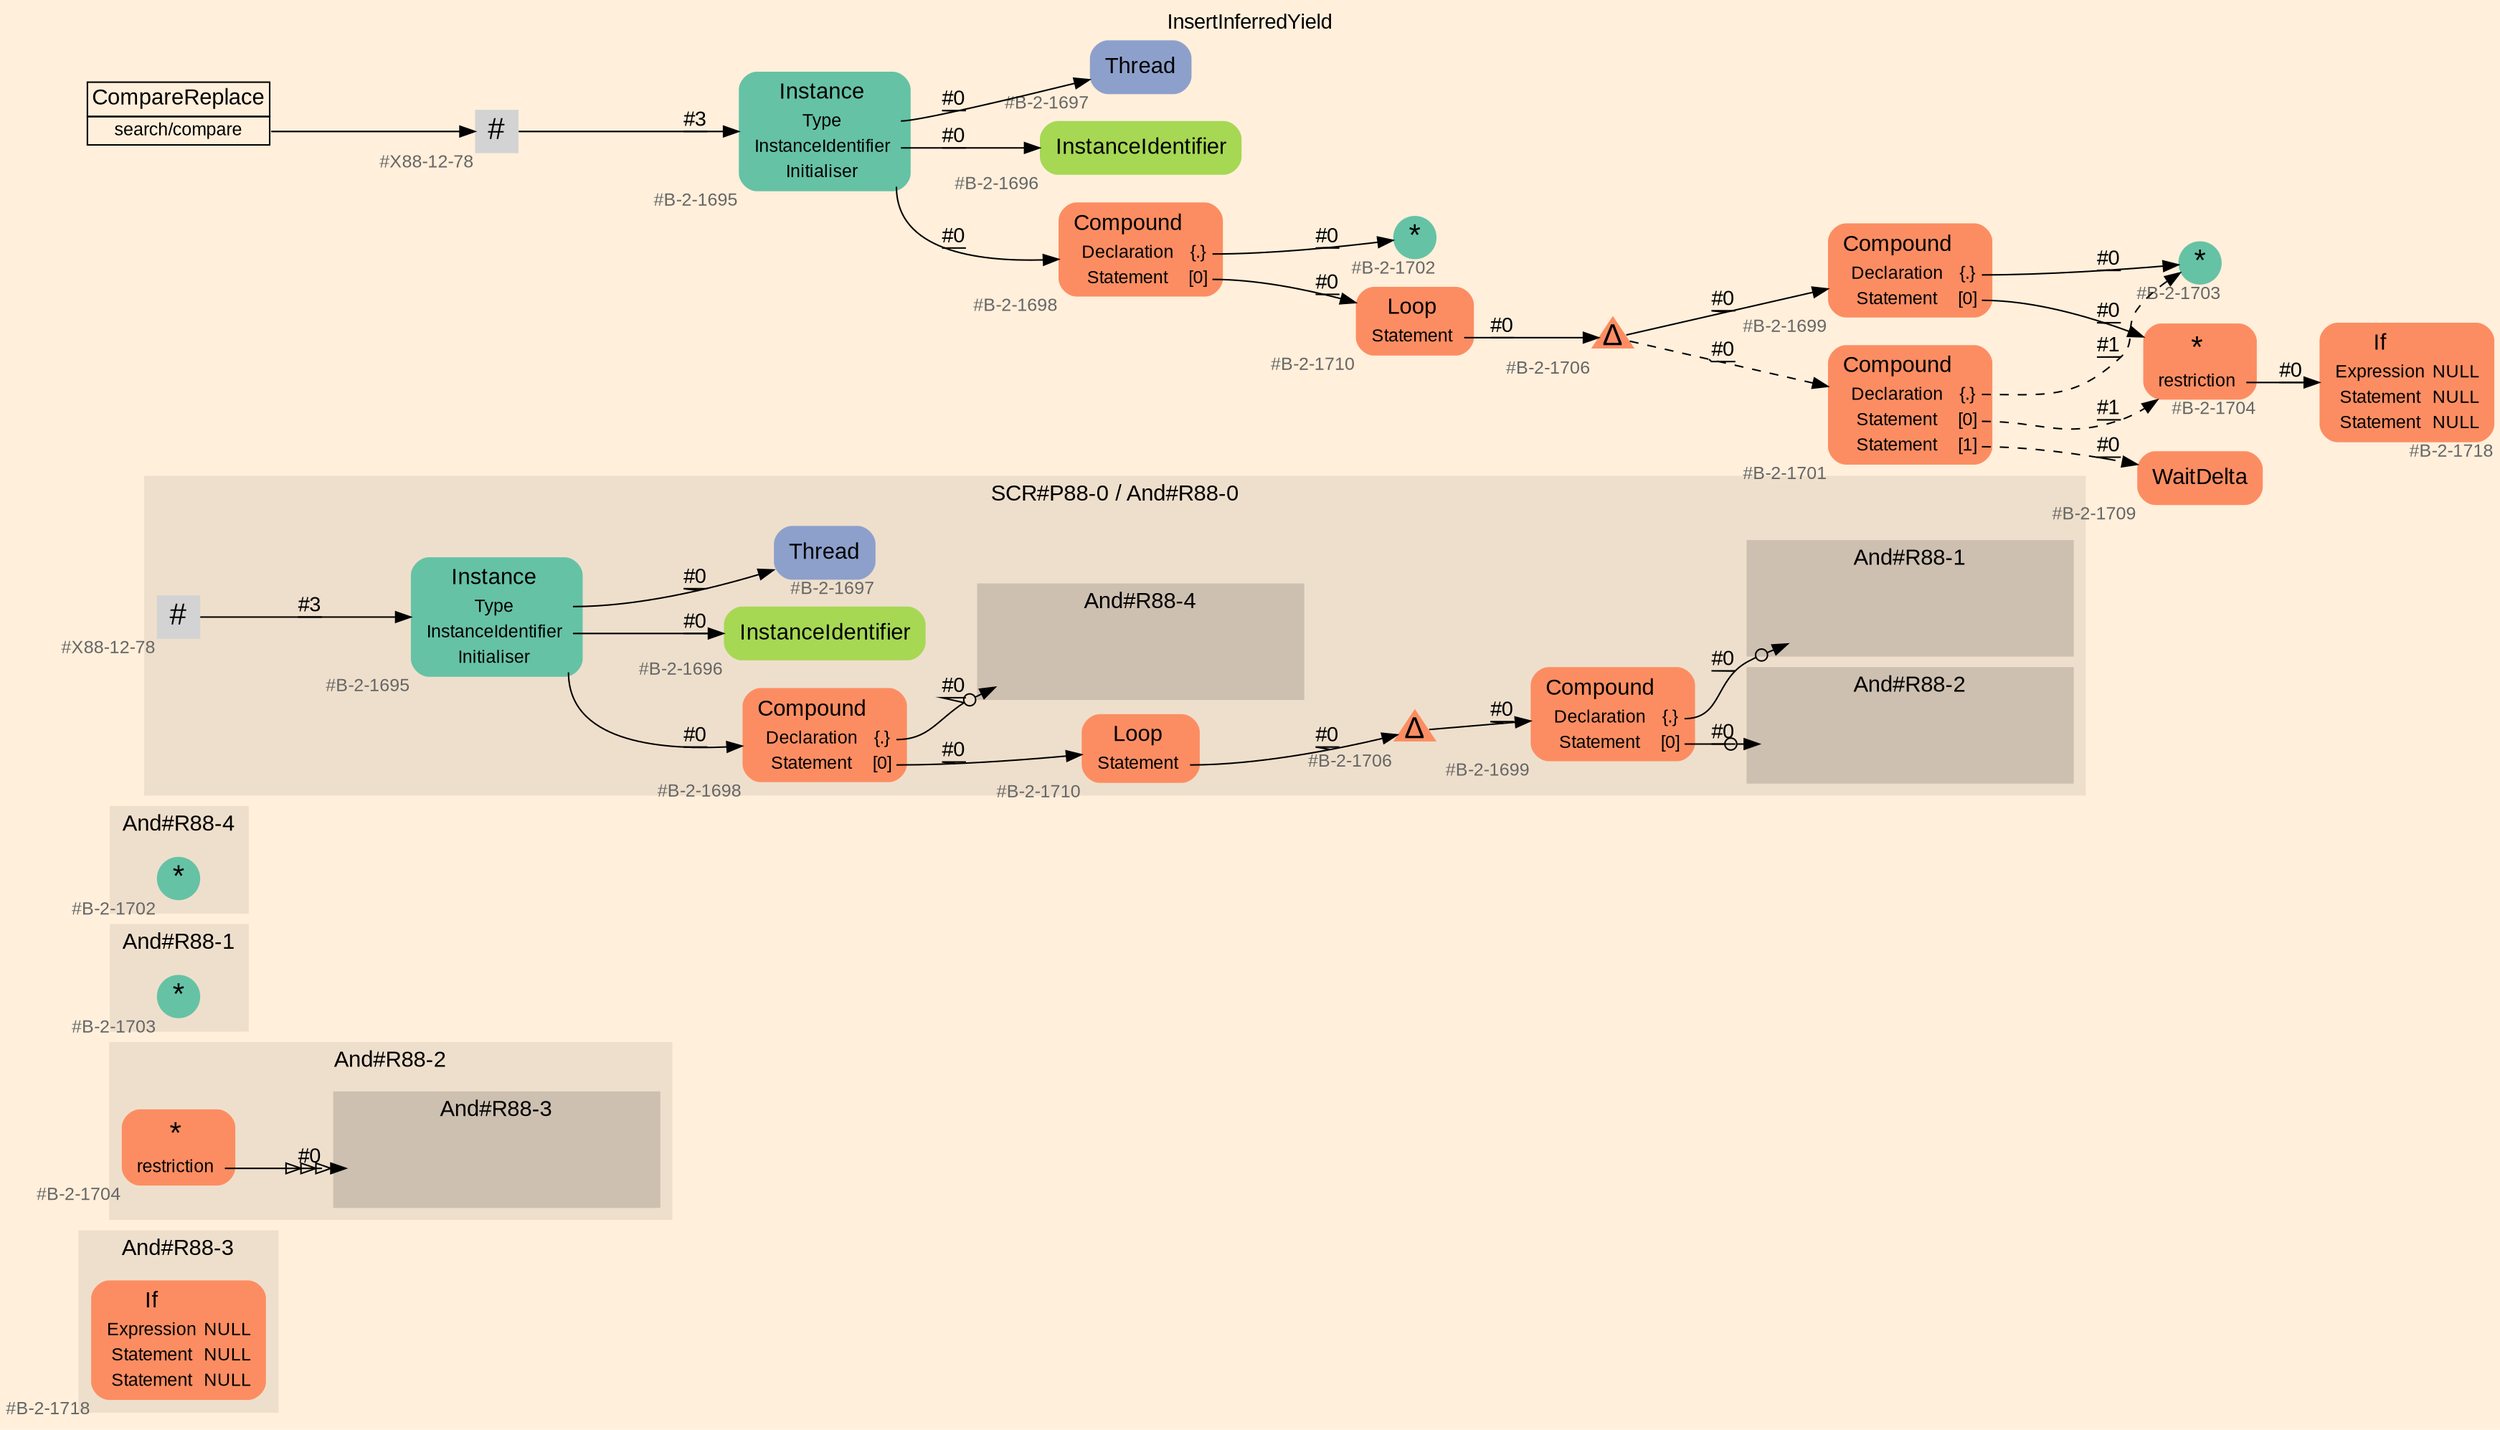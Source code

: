digraph "InsertInferredYield" {
label = "InsertInferredYield"
labelloc = t
graph [
    rankdir = "LR"
    ranksep = 0.3
    bgcolor = antiquewhite1
    color = black
    fontcolor = black
    fontname = "Arial"
];
node [
    fontname = "Arial"
];
edge [
    fontname = "Arial"
];

// -------------------- figure And#R88-3 --------------------
// -------- region And#R88-3 ----------
subgraph "clusterAnd#R88-3" {
    label = "And#R88-3"
    style = "filled"
    color = antiquewhite2
    fontsize = "15"
    // -------- block And#R88-3/#B-2-1718 ----------
    "And#R88-3/#B-2-1718" [
        fillcolor = "/set28/2"
        xlabel = "#B-2-1718"
        fontsize = "12"
        fontcolor = grey40
        shape = "plaintext"
        label = <<TABLE BORDER="0" CELLBORDER="0" CELLSPACING="0">
         <TR><TD><FONT COLOR="black" POINT-SIZE="15">If</FONT></TD></TR>
         <TR><TD><FONT COLOR="black" POINT-SIZE="12">Expression</FONT></TD><TD PORT="port0"><FONT COLOR="black" POINT-SIZE="12">NULL</FONT></TD></TR>
         <TR><TD><FONT COLOR="black" POINT-SIZE="12">Statement</FONT></TD><TD PORT="port1"><FONT COLOR="black" POINT-SIZE="12">NULL</FONT></TD></TR>
         <TR><TD><FONT COLOR="black" POINT-SIZE="12">Statement</FONT></TD><TD PORT="port2"><FONT COLOR="black" POINT-SIZE="12">NULL</FONT></TD></TR>
        </TABLE>>
        style = "rounded,filled"
    ];
    
}


// -------------------- figure And#R88-2 --------------------
// -------- region And#R88-2 ----------
subgraph "clusterAnd#R88-2" {
    label = "And#R88-2"
    style = "filled"
    color = antiquewhite2
    fontsize = "15"
    // -------- block And#R88-2/#B-2-1704 ----------
    "And#R88-2/#B-2-1704" [
        fillcolor = "/set28/2"
        xlabel = "#B-2-1704"
        fontsize = "12"
        fontcolor = grey40
        shape = "plaintext"
        label = <<TABLE BORDER="0" CELLBORDER="0" CELLSPACING="0">
         <TR><TD><FONT COLOR="black" POINT-SIZE="20">*</FONT></TD></TR>
         <TR><TD><FONT COLOR="black" POINT-SIZE="12">restriction</FONT></TD><TD PORT="port0"></TD></TR>
        </TABLE>>
        style = "rounded,filled"
    ];
    
    // -------- region And#R88-2/And#R88-3 ----------
    subgraph "clusterAnd#R88-2/And#R88-3" {
        label = "And#R88-3"
        style = "filled"
        color = antiquewhite3
        fontsize = "15"
        // -------- block And#R88-2/And#R88-3/#B-2-1718 ----------
        "And#R88-2/And#R88-3/#B-2-1718" [
            fillcolor = "/set28/2"
            xlabel = "#B-2-1718"
            fontsize = "12"
            fontcolor = grey40
            shape = "none"
            style = "invisible"
        ];
        
    }
    
}

"And#R88-2/#B-2-1704":port0 -> "And#R88-2/And#R88-3/#B-2-1718" [
    arrowhead="normalonormalonormalonormal"
    label = "#0"
    decorate = true
    color = black
    fontcolor = black
];


// -------------------- figure And#R88-1 --------------------
// -------- region And#R88-1 ----------
subgraph "clusterAnd#R88-1" {
    label = "And#R88-1"
    style = "filled"
    color = antiquewhite2
    fontsize = "15"
    // -------- block And#R88-1/#B-2-1703 ----------
    "And#R88-1/#B-2-1703" [
        fillcolor = "/set28/1"
        xlabel = "#B-2-1703"
        fontsize = "12"
        fontcolor = grey40
        shape = "circle"
        label = <<FONT COLOR="black" POINT-SIZE="20">*</FONT>>
        style = "filled"
        penwidth = 0.0
        fixedsize = true
        width = 0.4
        height = 0.4
    ];
    
}


// -------------------- figure And#R88-4 --------------------
// -------- region And#R88-4 ----------
subgraph "clusterAnd#R88-4" {
    label = "And#R88-4"
    style = "filled"
    color = antiquewhite2
    fontsize = "15"
    // -------- block And#R88-4/#B-2-1702 ----------
    "And#R88-4/#B-2-1702" [
        fillcolor = "/set28/1"
        xlabel = "#B-2-1702"
        fontsize = "12"
        fontcolor = grey40
        shape = "circle"
        label = <<FONT COLOR="black" POINT-SIZE="20">*</FONT>>
        style = "filled"
        penwidth = 0.0
        fixedsize = true
        width = 0.4
        height = 0.4
    ];
    
}


// -------------------- figure And#R88-0 --------------------
// -------- region And#R88-0 ----------
subgraph "clusterAnd#R88-0" {
    label = "SCR#P88-0 / And#R88-0"
    style = "filled"
    color = antiquewhite2
    fontsize = "15"
    // -------- block And#R88-0/#B-2-1699 ----------
    "And#R88-0/#B-2-1699" [
        fillcolor = "/set28/2"
        xlabel = "#B-2-1699"
        fontsize = "12"
        fontcolor = grey40
        shape = "plaintext"
        label = <<TABLE BORDER="0" CELLBORDER="0" CELLSPACING="0">
         <TR><TD><FONT COLOR="black" POINT-SIZE="15">Compound</FONT></TD></TR>
         <TR><TD><FONT COLOR="black" POINT-SIZE="12">Declaration</FONT></TD><TD PORT="port0"><FONT COLOR="black" POINT-SIZE="12">{.}</FONT></TD></TR>
         <TR><TD><FONT COLOR="black" POINT-SIZE="12">Statement</FONT></TD><TD PORT="port1"><FONT COLOR="black" POINT-SIZE="12">[0]</FONT></TD></TR>
        </TABLE>>
        style = "rounded,filled"
    ];
    
    // -------- block And#R88-0/#B-2-1697 ----------
    "And#R88-0/#B-2-1697" [
        fillcolor = "/set28/3"
        xlabel = "#B-2-1697"
        fontsize = "12"
        fontcolor = grey40
        shape = "plaintext"
        label = <<TABLE BORDER="0" CELLBORDER="0" CELLSPACING="0">
         <TR><TD><FONT COLOR="black" POINT-SIZE="15">Thread</FONT></TD></TR>
        </TABLE>>
        style = "rounded,filled"
    ];
    
    // -------- block And#R88-0/#X88-12-78 ----------
    "And#R88-0/#X88-12-78" [
        xlabel = "#X88-12-78"
        fontsize = "12"
        fontcolor = grey40
        shape = "square"
        label = <<FONT COLOR="black" POINT-SIZE="20">#</FONT>>
        style = "filled"
        penwidth = 0.0
        fixedsize = true
        width = 0.4
        height = 0.4
    ];
    
    // -------- block And#R88-0/#B-2-1695 ----------
    "And#R88-0/#B-2-1695" [
        fillcolor = "/set28/1"
        xlabel = "#B-2-1695"
        fontsize = "12"
        fontcolor = grey40
        shape = "plaintext"
        label = <<TABLE BORDER="0" CELLBORDER="0" CELLSPACING="0">
         <TR><TD><FONT COLOR="black" POINT-SIZE="15">Instance</FONT></TD></TR>
         <TR><TD><FONT COLOR="black" POINT-SIZE="12">Type</FONT></TD><TD PORT="port0"></TD></TR>
         <TR><TD><FONT COLOR="black" POINT-SIZE="12">InstanceIdentifier</FONT></TD><TD PORT="port1"></TD></TR>
         <TR><TD><FONT COLOR="black" POINT-SIZE="12">Initialiser</FONT></TD><TD PORT="port2"></TD></TR>
        </TABLE>>
        style = "rounded,filled"
    ];
    
    // -------- block And#R88-0/#B-2-1710 ----------
    "And#R88-0/#B-2-1710" [
        fillcolor = "/set28/2"
        xlabel = "#B-2-1710"
        fontsize = "12"
        fontcolor = grey40
        shape = "plaintext"
        label = <<TABLE BORDER="0" CELLBORDER="0" CELLSPACING="0">
         <TR><TD><FONT COLOR="black" POINT-SIZE="15">Loop</FONT></TD></TR>
         <TR><TD><FONT COLOR="black" POINT-SIZE="12">Statement</FONT></TD><TD PORT="port0"></TD></TR>
        </TABLE>>
        style = "rounded,filled"
    ];
    
    // -------- block And#R88-0/#B-2-1698 ----------
    "And#R88-0/#B-2-1698" [
        fillcolor = "/set28/2"
        xlabel = "#B-2-1698"
        fontsize = "12"
        fontcolor = grey40
        shape = "plaintext"
        label = <<TABLE BORDER="0" CELLBORDER="0" CELLSPACING="0">
         <TR><TD><FONT COLOR="black" POINT-SIZE="15">Compound</FONT></TD></TR>
         <TR><TD><FONT COLOR="black" POINT-SIZE="12">Declaration</FONT></TD><TD PORT="port0"><FONT COLOR="black" POINT-SIZE="12">{.}</FONT></TD></TR>
         <TR><TD><FONT COLOR="black" POINT-SIZE="12">Statement</FONT></TD><TD PORT="port1"><FONT COLOR="black" POINT-SIZE="12">[0]</FONT></TD></TR>
        </TABLE>>
        style = "rounded,filled"
    ];
    
    // -------- block And#R88-0/#B-2-1706 ----------
    "And#R88-0/#B-2-1706" [
        fillcolor = "/set28/2"
        xlabel = "#B-2-1706"
        fontsize = "12"
        fontcolor = grey40
        shape = "triangle"
        label = <<FONT COLOR="black" POINT-SIZE="20">Δ</FONT>>
        style = "filled"
        penwidth = 0.0
        fixedsize = true
        width = 0.4
        height = 0.4
    ];
    
    // -------- block And#R88-0/#B-2-1696 ----------
    "And#R88-0/#B-2-1696" [
        fillcolor = "/set28/5"
        xlabel = "#B-2-1696"
        fontsize = "12"
        fontcolor = grey40
        shape = "plaintext"
        label = <<TABLE BORDER="0" CELLBORDER="0" CELLSPACING="0">
         <TR><TD><FONT COLOR="black" POINT-SIZE="15">InstanceIdentifier</FONT></TD></TR>
        </TABLE>>
        style = "rounded,filled"
    ];
    
    // -------- region And#R88-0/And#R88-1 ----------
    subgraph "clusterAnd#R88-0/And#R88-1" {
        label = "And#R88-1"
        style = "filled"
        color = antiquewhite3
        fontsize = "15"
        // -------- block And#R88-0/And#R88-1/#B-2-1703 ----------
        "And#R88-0/And#R88-1/#B-2-1703" [
            fillcolor = "/set28/1"
            xlabel = "#B-2-1703"
            fontsize = "12"
            fontcolor = grey40
            shape = "none"
            style = "invisible"
        ];
        
    }
    
    // -------- region And#R88-0/And#R88-2 ----------
    subgraph "clusterAnd#R88-0/And#R88-2" {
        label = "And#R88-2"
        style = "filled"
        color = antiquewhite3
        fontsize = "15"
        // -------- block And#R88-0/And#R88-2/#B-2-1704 ----------
        "And#R88-0/And#R88-2/#B-2-1704" [
            fillcolor = "/set28/2"
            xlabel = "#B-2-1704"
            fontsize = "12"
            fontcolor = grey40
            shape = "none"
            style = "invisible"
        ];
        
    }
    
    // -------- region And#R88-0/And#R88-4 ----------
    subgraph "clusterAnd#R88-0/And#R88-4" {
        label = "And#R88-4"
        style = "filled"
        color = antiquewhite3
        fontsize = "15"
        // -------- block And#R88-0/And#R88-4/#B-2-1702 ----------
        "And#R88-0/And#R88-4/#B-2-1702" [
            fillcolor = "/set28/1"
            xlabel = "#B-2-1702"
            fontsize = "12"
            fontcolor = grey40
            shape = "none"
            style = "invisible"
        ];
        
    }
    
}

"And#R88-0/#B-2-1699":port0 -> "And#R88-0/And#R88-1/#B-2-1703" [
    arrowhead="normalnoneodot"
    label = "#0"
    decorate = true
    color = black
    fontcolor = black
];

"And#R88-0/#B-2-1699":port1 -> "And#R88-0/And#R88-2/#B-2-1704" [
    arrowhead="normalnoneodot"
    label = "#0"
    decorate = true
    color = black
    fontcolor = black
];

"And#R88-0/#X88-12-78" -> "And#R88-0/#B-2-1695" [
    label = "#3"
    decorate = true
    color = black
    fontcolor = black
];

"And#R88-0/#B-2-1695":port0 -> "And#R88-0/#B-2-1697" [
    label = "#0"
    decorate = true
    color = black
    fontcolor = black
];

"And#R88-0/#B-2-1695":port1 -> "And#R88-0/#B-2-1696" [
    label = "#0"
    decorate = true
    color = black
    fontcolor = black
];

"And#R88-0/#B-2-1695":port2 -> "And#R88-0/#B-2-1698" [
    label = "#0"
    decorate = true
    color = black
    fontcolor = black
];

"And#R88-0/#B-2-1710":port0 -> "And#R88-0/#B-2-1706" [
    label = "#0"
    decorate = true
    color = black
    fontcolor = black
];

"And#R88-0/#B-2-1698":port0 -> "And#R88-0/And#R88-4/#B-2-1702" [
    arrowhead="normalnoneodot"
    label = "#0"
    decorate = true
    color = black
    fontcolor = black
];

"And#R88-0/#B-2-1698":port1 -> "And#R88-0/#B-2-1710" [
    label = "#0"
    decorate = true
    color = black
    fontcolor = black
];

"And#R88-0/#B-2-1706" -> "And#R88-0/#B-2-1699" [
    label = "#0"
    decorate = true
    color = black
    fontcolor = black
];


// -------------------- transformation figure --------------------
// -------- block CR#X88-10-88 ----------
"CR#X88-10-88" [
    fillcolor = antiquewhite1
    fontsize = "12"
    fontcolor = grey40
    shape = "plaintext"
    label = <<TABLE BORDER="0" CELLBORDER="1" CELLSPACING="0">
     <TR><TD><FONT COLOR="black" POINT-SIZE="15">CompareReplace</FONT></TD></TR>
     <TR><TD PORT="port0"><FONT COLOR="black" POINT-SIZE="12">search/compare</FONT></TD></TR>
    </TABLE>>
    style = "filled"
    color = black
];

// -------- block #X88-12-78 ----------
"#X88-12-78" [
    xlabel = "#X88-12-78"
    fontsize = "12"
    fontcolor = grey40
    shape = "square"
    label = <<FONT COLOR="black" POINT-SIZE="20">#</FONT>>
    style = "filled"
    penwidth = 0.0
    fixedsize = true
    width = 0.4
    height = 0.4
];

// -------- block #B-2-1695 ----------
"#B-2-1695" [
    fillcolor = "/set28/1"
    xlabel = "#B-2-1695"
    fontsize = "12"
    fontcolor = grey40
    shape = "plaintext"
    label = <<TABLE BORDER="0" CELLBORDER="0" CELLSPACING="0">
     <TR><TD><FONT COLOR="black" POINT-SIZE="15">Instance</FONT></TD></TR>
     <TR><TD><FONT COLOR="black" POINT-SIZE="12">Type</FONT></TD><TD PORT="port0"></TD></TR>
     <TR><TD><FONT COLOR="black" POINT-SIZE="12">InstanceIdentifier</FONT></TD><TD PORT="port1"></TD></TR>
     <TR><TD><FONT COLOR="black" POINT-SIZE="12">Initialiser</FONT></TD><TD PORT="port2"></TD></TR>
    </TABLE>>
    style = "rounded,filled"
];

// -------- block #B-2-1697 ----------
"#B-2-1697" [
    fillcolor = "/set28/3"
    xlabel = "#B-2-1697"
    fontsize = "12"
    fontcolor = grey40
    shape = "plaintext"
    label = <<TABLE BORDER="0" CELLBORDER="0" CELLSPACING="0">
     <TR><TD><FONT COLOR="black" POINT-SIZE="15">Thread</FONT></TD></TR>
    </TABLE>>
    style = "rounded,filled"
];

// -------- block #B-2-1696 ----------
"#B-2-1696" [
    fillcolor = "/set28/5"
    xlabel = "#B-2-1696"
    fontsize = "12"
    fontcolor = grey40
    shape = "plaintext"
    label = <<TABLE BORDER="0" CELLBORDER="0" CELLSPACING="0">
     <TR><TD><FONT COLOR="black" POINT-SIZE="15">InstanceIdentifier</FONT></TD></TR>
    </TABLE>>
    style = "rounded,filled"
];

// -------- block #B-2-1698 ----------
"#B-2-1698" [
    fillcolor = "/set28/2"
    xlabel = "#B-2-1698"
    fontsize = "12"
    fontcolor = grey40
    shape = "plaintext"
    label = <<TABLE BORDER="0" CELLBORDER="0" CELLSPACING="0">
     <TR><TD><FONT COLOR="black" POINT-SIZE="15">Compound</FONT></TD></TR>
     <TR><TD><FONT COLOR="black" POINT-SIZE="12">Declaration</FONT></TD><TD PORT="port0"><FONT COLOR="black" POINT-SIZE="12">{.}</FONT></TD></TR>
     <TR><TD><FONT COLOR="black" POINT-SIZE="12">Statement</FONT></TD><TD PORT="port1"><FONT COLOR="black" POINT-SIZE="12">[0]</FONT></TD></TR>
    </TABLE>>
    style = "rounded,filled"
];

// -------- block #B-2-1702 ----------
"#B-2-1702" [
    fillcolor = "/set28/1"
    xlabel = "#B-2-1702"
    fontsize = "12"
    fontcolor = grey40
    shape = "circle"
    label = <<FONT COLOR="black" POINT-SIZE="20">*</FONT>>
    style = "filled"
    penwidth = 0.0
    fixedsize = true
    width = 0.4
    height = 0.4
];

// -------- block #B-2-1710 ----------
"#B-2-1710" [
    fillcolor = "/set28/2"
    xlabel = "#B-2-1710"
    fontsize = "12"
    fontcolor = grey40
    shape = "plaintext"
    label = <<TABLE BORDER="0" CELLBORDER="0" CELLSPACING="0">
     <TR><TD><FONT COLOR="black" POINT-SIZE="15">Loop</FONT></TD></TR>
     <TR><TD><FONT COLOR="black" POINT-SIZE="12">Statement</FONT></TD><TD PORT="port0"></TD></TR>
    </TABLE>>
    style = "rounded,filled"
];

// -------- block #B-2-1706 ----------
"#B-2-1706" [
    fillcolor = "/set28/2"
    xlabel = "#B-2-1706"
    fontsize = "12"
    fontcolor = grey40
    shape = "triangle"
    label = <<FONT COLOR="black" POINT-SIZE="20">Δ</FONT>>
    style = "filled"
    penwidth = 0.0
    fixedsize = true
    width = 0.4
    height = 0.4
];

// -------- block #B-2-1699 ----------
"#B-2-1699" [
    fillcolor = "/set28/2"
    xlabel = "#B-2-1699"
    fontsize = "12"
    fontcolor = grey40
    shape = "plaintext"
    label = <<TABLE BORDER="0" CELLBORDER="0" CELLSPACING="0">
     <TR><TD><FONT COLOR="black" POINT-SIZE="15">Compound</FONT></TD></TR>
     <TR><TD><FONT COLOR="black" POINT-SIZE="12">Declaration</FONT></TD><TD PORT="port0"><FONT COLOR="black" POINT-SIZE="12">{.}</FONT></TD></TR>
     <TR><TD><FONT COLOR="black" POINT-SIZE="12">Statement</FONT></TD><TD PORT="port1"><FONT COLOR="black" POINT-SIZE="12">[0]</FONT></TD></TR>
    </TABLE>>
    style = "rounded,filled"
];

// -------- block #B-2-1703 ----------
"#B-2-1703" [
    fillcolor = "/set28/1"
    xlabel = "#B-2-1703"
    fontsize = "12"
    fontcolor = grey40
    shape = "circle"
    label = <<FONT COLOR="black" POINT-SIZE="20">*</FONT>>
    style = "filled"
    penwidth = 0.0
    fixedsize = true
    width = 0.4
    height = 0.4
];

// -------- block #B-2-1704 ----------
"#B-2-1704" [
    fillcolor = "/set28/2"
    xlabel = "#B-2-1704"
    fontsize = "12"
    fontcolor = grey40
    shape = "plaintext"
    label = <<TABLE BORDER="0" CELLBORDER="0" CELLSPACING="0">
     <TR><TD><FONT COLOR="black" POINT-SIZE="20">*</FONT></TD></TR>
     <TR><TD><FONT COLOR="black" POINT-SIZE="12">restriction</FONT></TD><TD PORT="port0"></TD></TR>
    </TABLE>>
    style = "rounded,filled"
];

// -------- block #B-2-1718 ----------
"#B-2-1718" [
    fillcolor = "/set28/2"
    xlabel = "#B-2-1718"
    fontsize = "12"
    fontcolor = grey40
    shape = "plaintext"
    label = <<TABLE BORDER="0" CELLBORDER="0" CELLSPACING="0">
     <TR><TD><FONT COLOR="black" POINT-SIZE="15">If</FONT></TD></TR>
     <TR><TD><FONT COLOR="black" POINT-SIZE="12">Expression</FONT></TD><TD PORT="port0"><FONT COLOR="black" POINT-SIZE="12">NULL</FONT></TD></TR>
     <TR><TD><FONT COLOR="black" POINT-SIZE="12">Statement</FONT></TD><TD PORT="port1"><FONT COLOR="black" POINT-SIZE="12">NULL</FONT></TD></TR>
     <TR><TD><FONT COLOR="black" POINT-SIZE="12">Statement</FONT></TD><TD PORT="port2"><FONT COLOR="black" POINT-SIZE="12">NULL</FONT></TD></TR>
    </TABLE>>
    style = "rounded,filled"
];

// -------- block #B-2-1701 ----------
"#B-2-1701" [
    fillcolor = "/set28/2"
    xlabel = "#B-2-1701"
    fontsize = "12"
    fontcolor = grey40
    shape = "plaintext"
    label = <<TABLE BORDER="0" CELLBORDER="0" CELLSPACING="0">
     <TR><TD><FONT COLOR="black" POINT-SIZE="15">Compound</FONT></TD></TR>
     <TR><TD><FONT COLOR="black" POINT-SIZE="12">Declaration</FONT></TD><TD PORT="port0"><FONT COLOR="black" POINT-SIZE="12">{.}</FONT></TD></TR>
     <TR><TD><FONT COLOR="black" POINT-SIZE="12">Statement</FONT></TD><TD PORT="port1"><FONT COLOR="black" POINT-SIZE="12">[0]</FONT></TD></TR>
     <TR><TD><FONT COLOR="black" POINT-SIZE="12">Statement</FONT></TD><TD PORT="port2"><FONT COLOR="black" POINT-SIZE="12">[1]</FONT></TD></TR>
    </TABLE>>
    style = "rounded,filled"
];

// -------- block #B-2-1709 ----------
"#B-2-1709" [
    fillcolor = "/set28/2"
    xlabel = "#B-2-1709"
    fontsize = "12"
    fontcolor = grey40
    shape = "plaintext"
    label = <<TABLE BORDER="0" CELLBORDER="0" CELLSPACING="0">
     <TR><TD><FONT COLOR="black" POINT-SIZE="15">WaitDelta</FONT></TD></TR>
    </TABLE>>
    style = "rounded,filled"
];

"CR#X88-10-88":port0 -> "#X88-12-78" [
    label = ""
    decorate = true
    color = black
    fontcolor = black
];

"#X88-12-78" -> "#B-2-1695" [
    label = "#3"
    decorate = true
    color = black
    fontcolor = black
];

"#B-2-1695":port0 -> "#B-2-1697" [
    label = "#0"
    decorate = true
    color = black
    fontcolor = black
];

"#B-2-1695":port1 -> "#B-2-1696" [
    label = "#0"
    decorate = true
    color = black
    fontcolor = black
];

"#B-2-1695":port2 -> "#B-2-1698" [
    label = "#0"
    decorate = true
    color = black
    fontcolor = black
];

"#B-2-1698":port0 -> "#B-2-1702" [
    label = "#0"
    decorate = true
    color = black
    fontcolor = black
];

"#B-2-1698":port1 -> "#B-2-1710" [
    label = "#0"
    decorate = true
    color = black
    fontcolor = black
];

"#B-2-1710":port0 -> "#B-2-1706" [
    label = "#0"
    decorate = true
    color = black
    fontcolor = black
];

"#B-2-1706" -> "#B-2-1699" [
    label = "#0"
    decorate = true
    color = black
    fontcolor = black
];

"#B-2-1706" -> "#B-2-1701" [
    style="dashed"
    label = "#0"
    decorate = true
    color = black
    fontcolor = black
];

"#B-2-1699":port0 -> "#B-2-1703" [
    label = "#0"
    decorate = true
    color = black
    fontcolor = black
];

"#B-2-1699":port1 -> "#B-2-1704" [
    label = "#0"
    decorate = true
    color = black
    fontcolor = black
];

"#B-2-1704":port0 -> "#B-2-1718" [
    label = "#0"
    decorate = true
    color = black
    fontcolor = black
];

"#B-2-1701":port0 -> "#B-2-1703" [
    style="dashed"
    label = "#1"
    decorate = true
    color = black
    fontcolor = black
];

"#B-2-1701":port1 -> "#B-2-1704" [
    style="dashed"
    label = "#1"
    decorate = true
    color = black
    fontcolor = black
];

"#B-2-1701":port2 -> "#B-2-1709" [
    style="dashed"
    label = "#0"
    decorate = true
    color = black
    fontcolor = black
];


}
